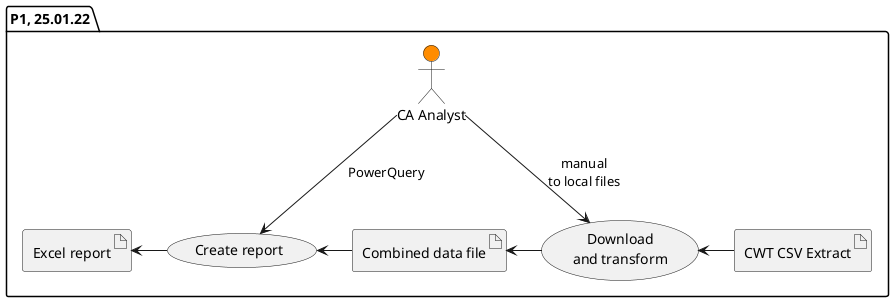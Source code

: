 @startuml use-case-ca-analyst-1
package "P1, 25.01.22" {
artifact "CWT CSV Extract" as csv
actor "CA Analyst" as ca #DarkOrange
usecase "Download\nand transform" as md
artifact "Combined data file" as cdf
usecase "Create report" as cr
artifact "Excel report" as ss

ss <- cr
cr <- cdf
cdf <- md
md <- csv
ca --> md : manual\nto local files
ca --> cr : PowerQuery

}
@enduml